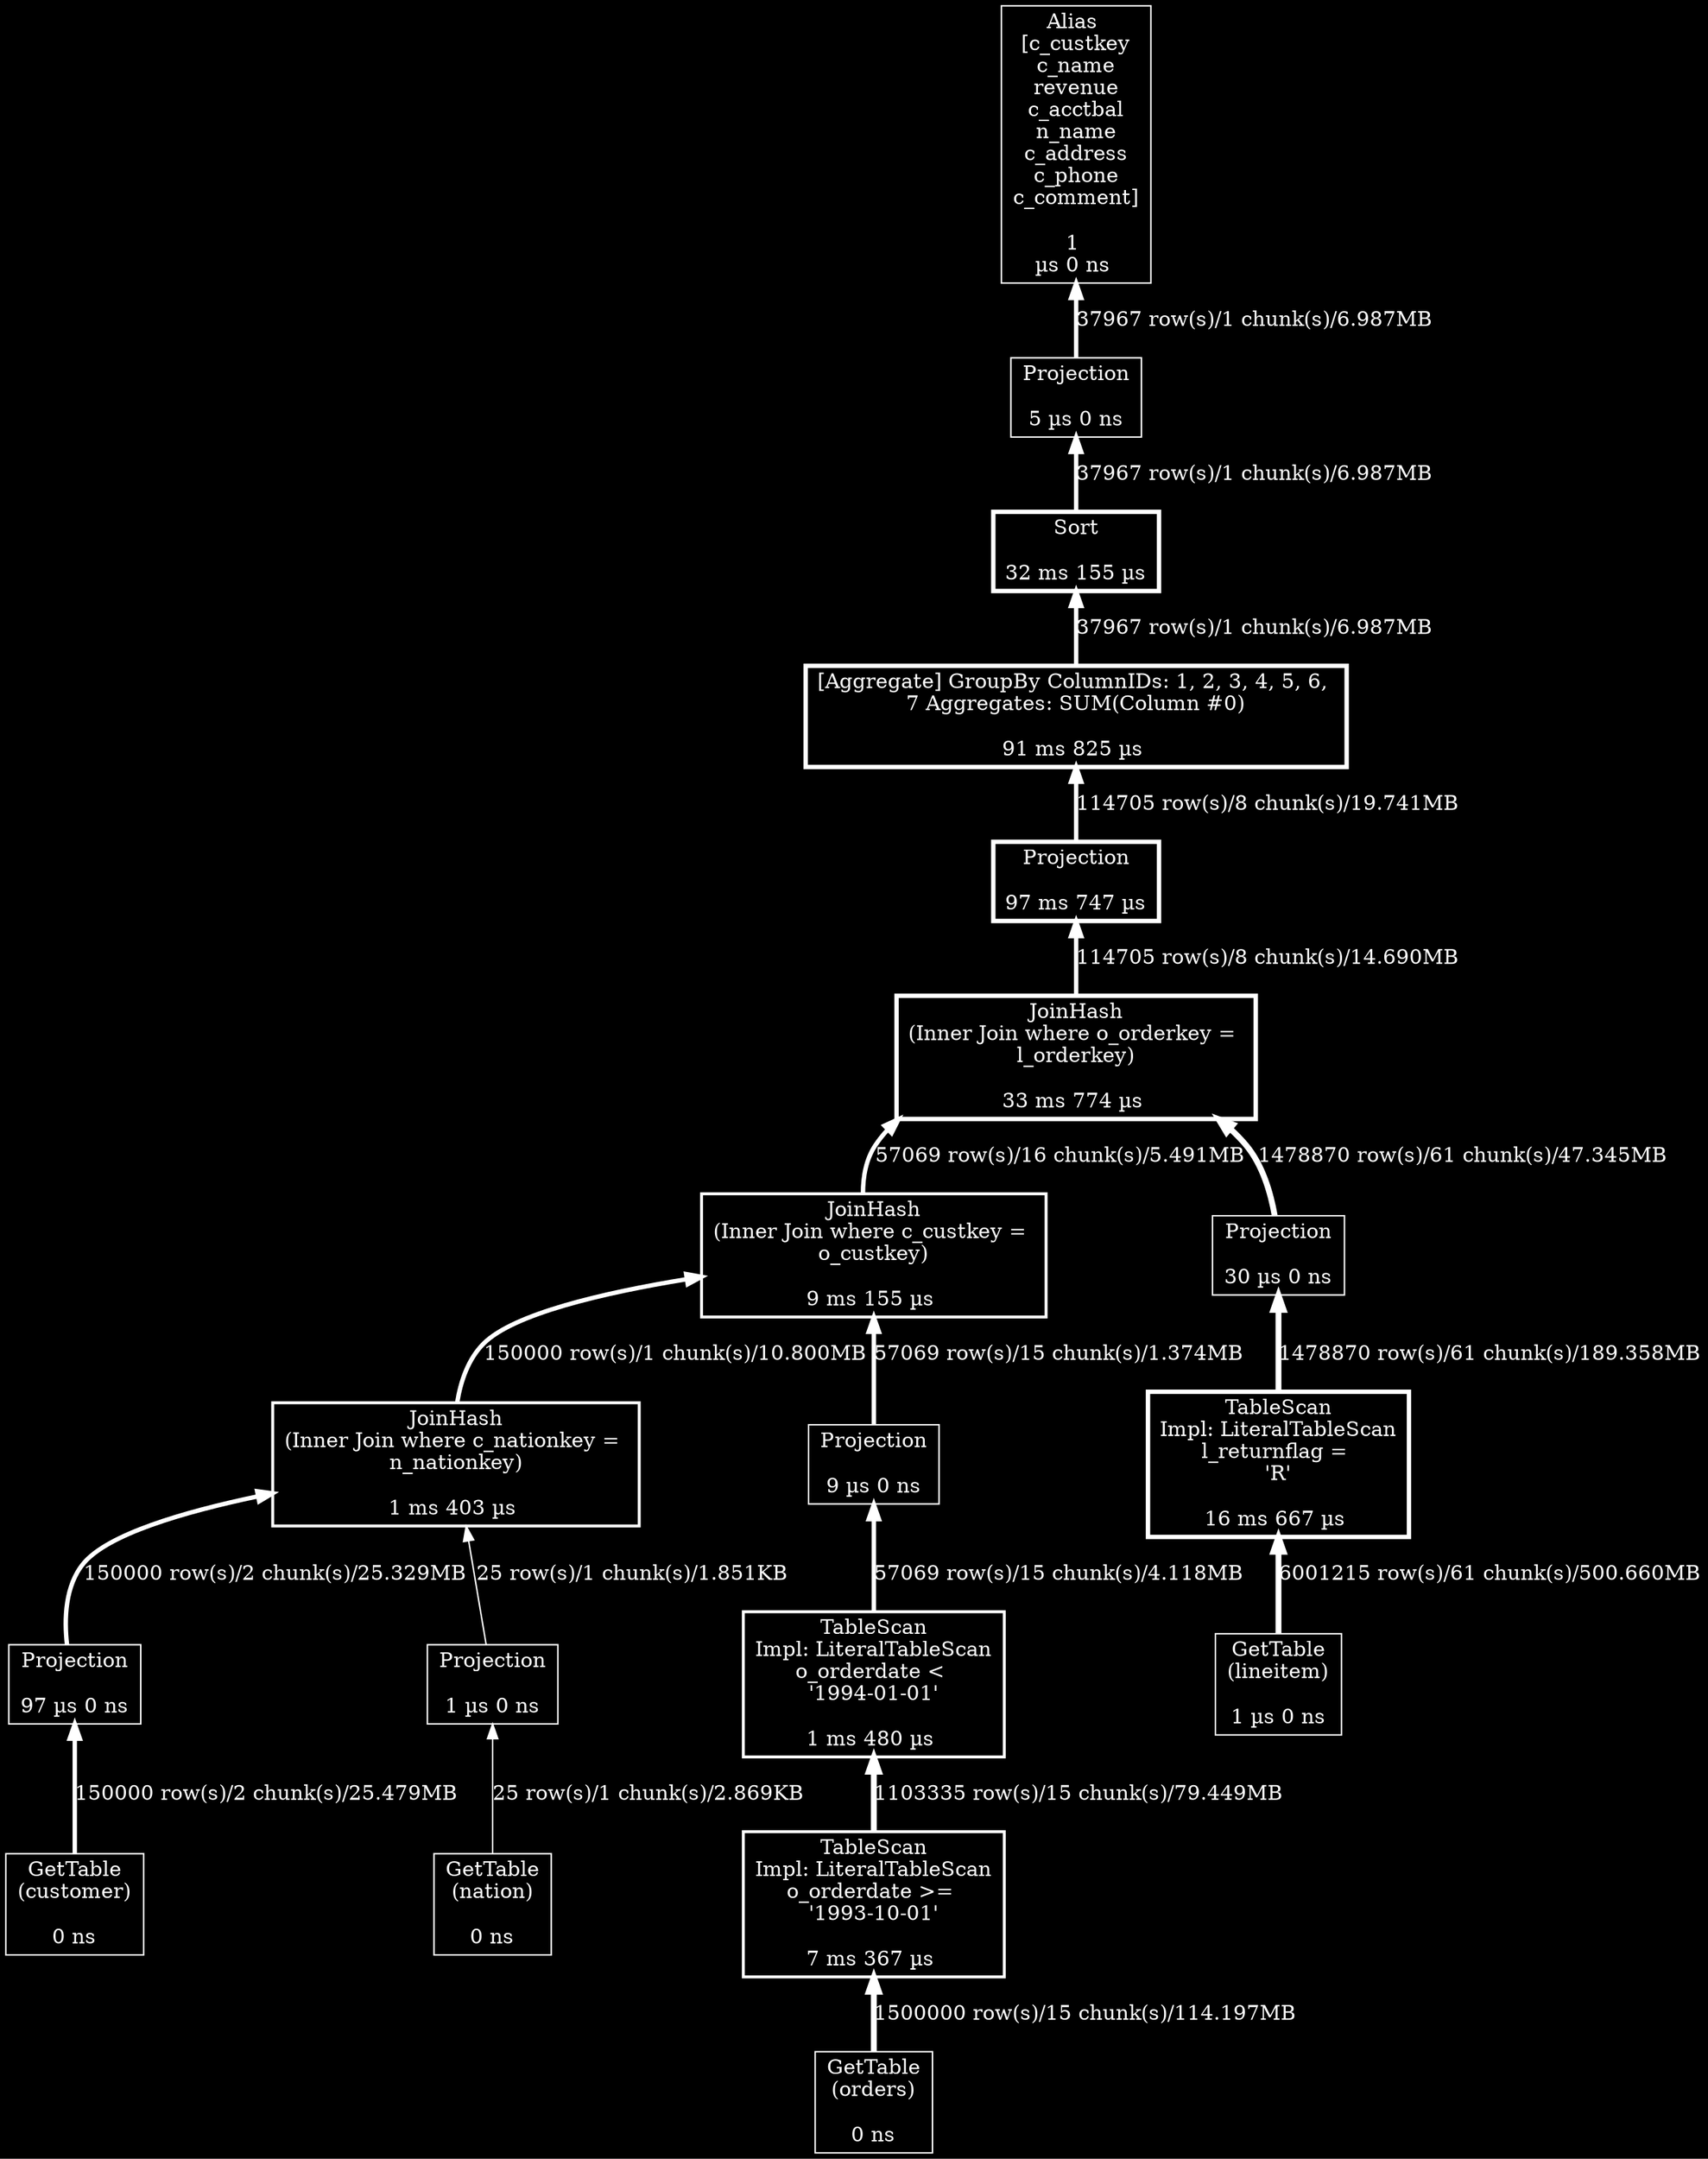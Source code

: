 digraph G {
bgcolor=black;
rankdir=BT;
ratio=compress;
94378862978848 [color=white, fontcolor=white, label="Alias \n[c_custkey
c_name
revenue
c_acctbal
n_name
c_address
c_phone
c_comment]

1 \nµs 0 ns ", penwidth=1, shape=rectangle];
94378872229488 [color=white, fontcolor=white, label="Projection

5 µs 0 ns", penwidth=1, shape=rectangle];
94378870592672 [color=white, fontcolor=white, label="Sort

32 ms 155 µs", penwidth=3, shape=rectangle];
94377838548816 [color=white, fontcolor=white, label="[Aggregate] GroupBy ColumnIDs: 1, 2, 3, 4, 5, 6, \n7 Aggregates: SUM(Column #0)

91 ms 825 µs ", penwidth=3, shape=rectangle];
94378870592208 [color=white, fontcolor=white, label="Projection

97 ms 747 µs", penwidth=3, shape=rectangle];
94378870504656 [color=white, fontcolor=white, label="JoinHash
(Inner Join where o_orderkey = \nl_orderkey)

33 ms 774 µs ", penwidth=3, shape=rectangle];
94378017626880 [color=white, fontcolor=white, label="JoinHash
(Inner Join where c_custkey = \no_custkey)

9 ms 155 µs ", penwidth=2, shape=rectangle];
94378870504480 [color=white, fontcolor=white, label="JoinHash
(Inner Join where c_nationkey = \nn_nationkey)

1 ms 403 µs ", penwidth=2, shape=rectangle];
94378862503104 [color=white, fontcolor=white, label="Projection

97 µs 0 ns", penwidth=1, shape=rectangle];
94378870503424 [color=white, fontcolor=white, label="GetTable
(customer)

0 ns", penwidth=1, shape=rectangle];
94378870570848 [color=white, fontcolor=white, label="Projection

1 µs 0 ns", penwidth=1, shape=rectangle];
94378862462512 [color=white, fontcolor=white, label="GetTable
(nation)

0 ns", penwidth=1, shape=rectangle];
94378857963936 [color=white, fontcolor=white, label="Projection

9 µs 0 ns", penwidth=1, shape=rectangle];
94378870588832 [color=white, fontcolor=white, label="TableScan
Impl: LiteralTableScan
o_orderdate < \n'1994-01-01'

1 ms 480 µs ", penwidth=2, shape=rectangle];
94378914556688 [color=white, fontcolor=white, label="TableScan
Impl: LiteralTableScan
o_orderdate >= \n'1993-10-01'

7 ms 367 µs ", penwidth=2, shape=rectangle];
94378856018080 [color=white, fontcolor=white, label="GetTable
(orders)

0 ns", penwidth=1, shape=rectangle];
94378870590768 [color=white, fontcolor=white, label="Projection

30 µs 0 ns", penwidth=1, shape=rectangle];
94378870590032 [color=white, fontcolor=white, label="TableScan
Impl: LiteralTableScan
l_returnflag = \n'R'

16 ms 667 µs ", penwidth=3, shape=rectangle];
94378958893408 [color=white, fontcolor=white, label="GetTable
(lineitem)

1 µs 0 ns", penwidth=1, shape=rectangle];
94378872229488->94378862978848  [color=white, dir=forward, fontcolor=white, label="37967 row(s)/1 chunk(s)/6.987MB", penwidth=3, style=solid];
94378870592672->94378872229488  [color=white, dir=forward, fontcolor=white, label="37967 row(s)/1 chunk(s)/6.987MB", penwidth=3, style=solid];
94377838548816->94378870592672  [color=white, dir=forward, fontcolor=white, label="37967 row(s)/1 chunk(s)/6.987MB", penwidth=3, style=solid];
94378870592208->94377838548816  [color=white, dir=forward, fontcolor=white, label="114705 row(s)/8 chunk(s)/19.741MB", penwidth=3, style=solid];
94378870504656->94378870592208  [color=white, dir=forward, fontcolor=white, label="114705 row(s)/8 chunk(s)/14.690MB", penwidth=3, style=solid];
94378017626880->94378870504656  [color=white, dir=forward, fontcolor=white, label="57069 row(s)/16 chunk(s)/5.491MB", penwidth=3, style=solid];
94378870504480->94378017626880  [color=white, dir=forward, fontcolor=white, label="150000 row(s)/1 chunk(s)/10.800MB", penwidth=3, style=solid];
94378862503104->94378870504480  [color=white, dir=forward, fontcolor=white, label="150000 row(s)/2 chunk(s)/25.329MB", penwidth=3, style=solid];
94378870503424->94378862503104  [color=white, dir=forward, fontcolor=white, label="150000 row(s)/2 chunk(s)/25.479MB", penwidth=3, style=solid];
94378870570848->94378870504480  [color=white, dir=forward, fontcolor=white, label="25 row(s)/1 chunk(s)/1.851KB", penwidth=1, style=solid];
94378862462512->94378870570848  [color=white, dir=forward, fontcolor=white, label="25 row(s)/1 chunk(s)/2.869KB", penwidth=1, style=solid];
94378857963936->94378017626880  [color=white, dir=forward, fontcolor=white, label="57069 row(s)/15 chunk(s)/1.374MB", penwidth=3, style=solid];
94378870588832->94378857963936  [color=white, dir=forward, fontcolor=white, label="57069 row(s)/15 chunk(s)/4.118MB", penwidth=3, style=solid];
94378914556688->94378870588832  [color=white, dir=forward, fontcolor=white, label="1103335 row(s)/15 chunk(s)/79.449MB", penwidth=4, style=solid];
94378856018080->94378914556688  [color=white, dir=forward, fontcolor=white, label="1500000 row(s)/15 chunk(s)/114.197MB", penwidth=4, style=solid];
94378870590768->94378870504656  [color=white, dir=forward, fontcolor=white, label="1478870 row(s)/61 chunk(s)/47.345MB", penwidth=4, style=solid];
94378870590032->94378870590768  [color=white, dir=forward, fontcolor=white, label="1478870 row(s)/61 chunk(s)/189.358MB", penwidth=4, style=solid];
94378958893408->94378870590032  [color=white, dir=forward, fontcolor=white, label="6001215 row(s)/61 chunk(s)/500.660MB", penwidth=4, style=solid];
}
